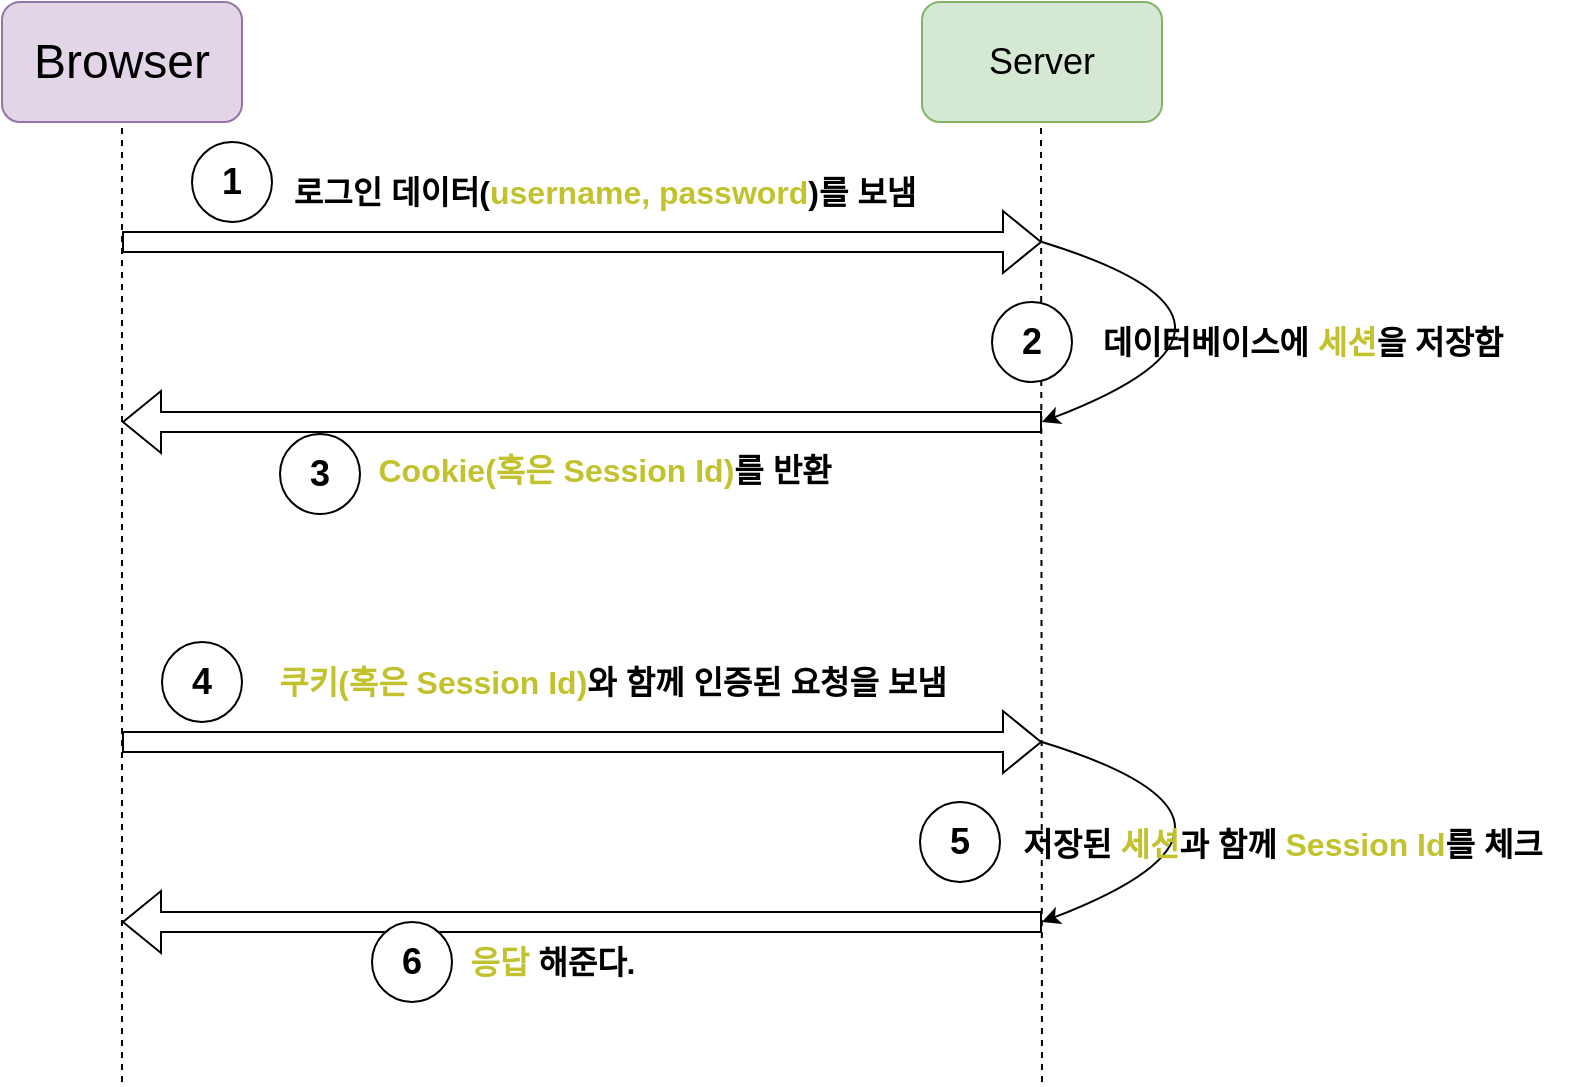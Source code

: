 <mxfile version="16.4.11" type="github">
  <diagram id="8As7zu5LVlnZ0H2C2J7r" name="Page-1">
    <mxGraphModel dx="1037" dy="861" grid="1" gridSize="10" guides="1" tooltips="1" connect="1" arrows="1" fold="1" page="1" pageScale="1" pageWidth="827" pageHeight="1169" math="0" shadow="0">
      <root>
        <mxCell id="0" />
        <mxCell id="1" parent="0" />
        <mxCell id="Huk9ythuZgXh1tu6I32B-1" value="&lt;span style=&quot;font-size: 24px&quot;&gt;Browser&lt;/span&gt;" style="rounded=1;whiteSpace=wrap;html=1;fillColor=#e1d5e7;strokeColor=#9673a6;" parent="1" vertex="1">
          <mxGeometry x="20" y="160" width="120" height="60" as="geometry" />
        </mxCell>
        <mxCell id="Huk9ythuZgXh1tu6I32B-3" value="" style="endArrow=none;dashed=1;html=1;rounded=0;entryX=0.5;entryY=1;entryDx=0;entryDy=0;" parent="1" target="Huk9ythuZgXh1tu6I32B-1" edge="1">
          <mxGeometry width="50" height="50" relative="1" as="geometry">
            <mxPoint x="80" y="700" as="sourcePoint" />
            <mxPoint x="120" y="250" as="targetPoint" />
          </mxGeometry>
        </mxCell>
        <mxCell id="Huk9ythuZgXh1tu6I32B-4" value="&lt;font style=&quot;font-size: 18px&quot;&gt;Server&lt;/font&gt;" style="rounded=1;whiteSpace=wrap;html=1;fillColor=#d5e8d4;strokeColor=#82b366;" parent="1" vertex="1">
          <mxGeometry x="480" y="160" width="120" height="60" as="geometry" />
        </mxCell>
        <mxCell id="Huk9ythuZgXh1tu6I32B-5" value="" style="endArrow=none;dashed=1;html=1;rounded=0;entryX=0.5;entryY=1;entryDx=0;entryDy=0;" parent="1" edge="1">
          <mxGeometry width="50" height="50" relative="1" as="geometry">
            <mxPoint x="540" y="700" as="sourcePoint" />
            <mxPoint x="539.5" y="220" as="targetPoint" />
          </mxGeometry>
        </mxCell>
        <mxCell id="Huk9ythuZgXh1tu6I32B-6" value="" style="shape=flexArrow;endArrow=classic;html=1;rounded=0;fontSize=18;" parent="1" edge="1">
          <mxGeometry width="50" height="50" relative="1" as="geometry">
            <mxPoint x="80" y="280" as="sourcePoint" />
            <mxPoint x="540" y="280" as="targetPoint" />
          </mxGeometry>
        </mxCell>
        <mxCell id="Huk9ythuZgXh1tu6I32B-8" value="1" style="ellipse;whiteSpace=wrap;html=1;fontSize=18;fontStyle=1" parent="1" vertex="1">
          <mxGeometry x="115" y="230" width="40" height="40" as="geometry" />
        </mxCell>
        <mxCell id="Huk9ythuZgXh1tu6I32B-9" value="&lt;span style=&quot;font-size: 16px&quot;&gt;로그인 데이터(&lt;font color=&quot;#c2c22f&quot;&gt;username, password&lt;/font&gt;)를 보냄&lt;/span&gt;" style="text;html=1;align=center;verticalAlign=middle;resizable=0;points=[];autosize=1;strokeColor=none;fillColor=none;fontSize=18;fontStyle=1" parent="1" vertex="1">
          <mxGeometry x="151" y="240" width="340" height="30" as="geometry" />
        </mxCell>
        <mxCell id="Huk9ythuZgXh1tu6I32B-10" value="" style="curved=1;endArrow=classic;html=1;rounded=0;fontSize=18;" parent="1" edge="1">
          <mxGeometry width="50" height="50" relative="1" as="geometry">
            <mxPoint x="540" y="280" as="sourcePoint" />
            <mxPoint x="540" y="370" as="targetPoint" />
            <Array as="points">
              <mxPoint x="670" y="320" />
            </Array>
          </mxGeometry>
        </mxCell>
        <mxCell id="Huk9ythuZgXh1tu6I32B-11" value="&lt;span style=&quot;font-size: 16px&quot;&gt;데이터베이스에 &lt;font color=&quot;#c2c22f&quot;&gt;세션&lt;/font&gt;을 저장함&lt;/span&gt;" style="text;html=1;align=center;verticalAlign=middle;resizable=0;points=[];autosize=1;strokeColor=none;fillColor=none;fontSize=18;fontStyle=1" parent="1" vertex="1">
          <mxGeometry x="555" y="315" width="230" height="30" as="geometry" />
        </mxCell>
        <mxCell id="Huk9ythuZgXh1tu6I32B-12" value="2" style="ellipse;whiteSpace=wrap;html=1;fontSize=18;fontStyle=1" parent="1" vertex="1">
          <mxGeometry x="515" y="310" width="40" height="40" as="geometry" />
        </mxCell>
        <mxCell id="Huk9ythuZgXh1tu6I32B-13" value="" style="shape=flexArrow;endArrow=classic;html=1;rounded=0;fontSize=18;" parent="1" edge="1">
          <mxGeometry width="50" height="50" relative="1" as="geometry">
            <mxPoint x="540" y="370" as="sourcePoint" />
            <mxPoint x="80" y="370" as="targetPoint" />
          </mxGeometry>
        </mxCell>
        <mxCell id="Huk9ythuZgXh1tu6I32B-14" value="3" style="ellipse;whiteSpace=wrap;html=1;fontSize=18;fontStyle=1" parent="1" vertex="1">
          <mxGeometry x="159" y="376" width="40" height="40" as="geometry" />
        </mxCell>
        <mxCell id="Huk9ythuZgXh1tu6I32B-15" value="&lt;span style=&quot;font-size: 16px&quot;&gt;&lt;font color=&quot;#c2c22f&quot;&gt;Cookie(혹은 Session Id)&lt;/font&gt;를 반환&lt;/span&gt;" style="text;html=1;align=center;verticalAlign=middle;resizable=0;points=[];autosize=1;strokeColor=none;fillColor=none;fontSize=18;fontStyle=1" parent="1" vertex="1">
          <mxGeometry x="196" y="379" width="250" height="30" as="geometry" />
        </mxCell>
        <mxCell id="Huk9ythuZgXh1tu6I32B-20" value="" style="shape=flexArrow;endArrow=classic;html=1;rounded=0;fontSize=16;fontColor=#000000;" parent="1" edge="1">
          <mxGeometry width="50" height="50" relative="1" as="geometry">
            <mxPoint x="80" y="530" as="sourcePoint" />
            <mxPoint x="540" y="530" as="targetPoint" />
          </mxGeometry>
        </mxCell>
        <mxCell id="Huk9ythuZgXh1tu6I32B-21" value="4" style="ellipse;whiteSpace=wrap;html=1;fontSize=18;fontStyle=1" parent="1" vertex="1">
          <mxGeometry x="100" y="480" width="40" height="40" as="geometry" />
        </mxCell>
        <mxCell id="Huk9ythuZgXh1tu6I32B-22" value="&lt;span style=&quot;font-size: 16px&quot;&gt;&lt;font color=&quot;#c2c22f&quot;&gt;쿠키(혹은 Session Id)&lt;/font&gt;와 함께 인증된 요청을 보냄&lt;/span&gt;" style="text;html=1;align=center;verticalAlign=middle;resizable=0;points=[];autosize=1;strokeColor=none;fillColor=none;fontSize=18;fontStyle=1" parent="1" vertex="1">
          <mxGeometry x="140" y="485" width="370" height="30" as="geometry" />
        </mxCell>
        <mxCell id="Huk9ythuZgXh1tu6I32B-24" value="5" style="ellipse;whiteSpace=wrap;html=1;fontSize=18;fontStyle=1" parent="1" vertex="1">
          <mxGeometry x="479" y="560" width="40" height="40" as="geometry" />
        </mxCell>
        <mxCell id="Huk9ythuZgXh1tu6I32B-25" value="" style="curved=1;endArrow=classic;html=1;rounded=0;fontSize=18;" parent="1" edge="1">
          <mxGeometry width="50" height="50" relative="1" as="geometry">
            <mxPoint x="540" y="530" as="sourcePoint" />
            <mxPoint x="540" y="620" as="targetPoint" />
            <Array as="points">
              <mxPoint x="670" y="570" />
            </Array>
          </mxGeometry>
        </mxCell>
        <mxCell id="Huk9ythuZgXh1tu6I32B-26" value="&lt;span style=&quot;font-size: 16px&quot;&gt;저장된 &lt;font color=&quot;#c2c22f&quot;&gt;세션&lt;/font&gt;과 함께 &lt;font color=&quot;#c2c22f&quot;&gt;Session Id&lt;/font&gt;를 체크&lt;/span&gt;" style="text;html=1;align=center;verticalAlign=middle;resizable=0;points=[];autosize=1;strokeColor=none;fillColor=none;fontSize=18;fontStyle=1" parent="1" vertex="1">
          <mxGeometry x="515" y="566" width="290" height="30" as="geometry" />
        </mxCell>
        <mxCell id="Huk9ythuZgXh1tu6I32B-28" value="" style="shape=flexArrow;endArrow=classic;html=1;rounded=0;fontSize=16;fontColor=#009900;" parent="1" edge="1">
          <mxGeometry width="50" height="50" relative="1" as="geometry">
            <mxPoint x="540" y="620" as="sourcePoint" />
            <mxPoint x="80" y="620" as="targetPoint" />
          </mxGeometry>
        </mxCell>
        <mxCell id="Huk9ythuZgXh1tu6I32B-29" value="6" style="ellipse;whiteSpace=wrap;html=1;fontSize=18;fontStyle=1" parent="1" vertex="1">
          <mxGeometry x="205" y="620" width="40" height="40" as="geometry" />
        </mxCell>
        <mxCell id="Huk9ythuZgXh1tu6I32B-30" value="&lt;span style=&quot;font-size: 16px&quot;&gt;&lt;font color=&quot;#c2c22f&quot;&gt;응답&amp;nbsp;&lt;/font&gt;해준다.&lt;/span&gt;" style="text;html=1;align=center;verticalAlign=middle;resizable=0;points=[];autosize=1;strokeColor=none;fillColor=none;fontSize=18;fontStyle=1" parent="1" vertex="1">
          <mxGeometry x="245" y="625" width="100" height="30" as="geometry" />
        </mxCell>
      </root>
    </mxGraphModel>
  </diagram>
</mxfile>
